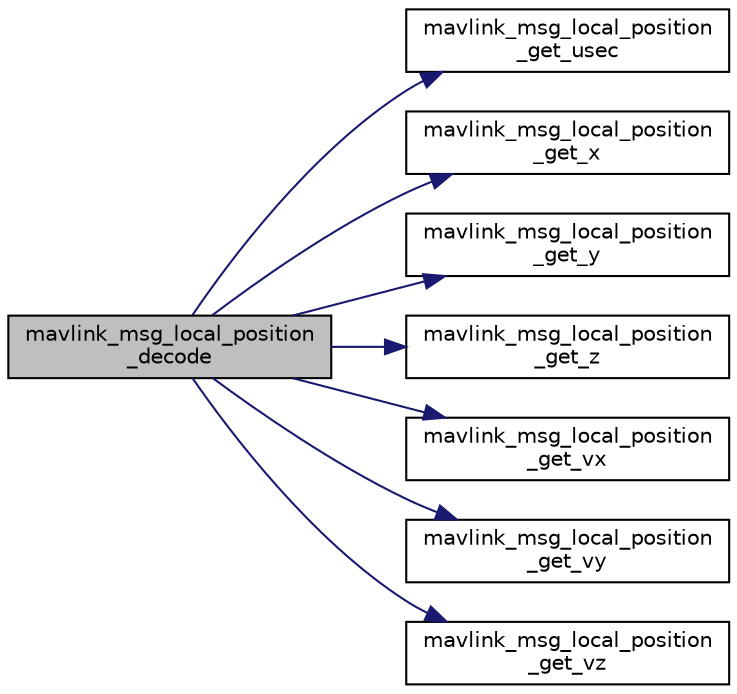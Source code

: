 digraph "mavlink_msg_local_position_decode"
{
 // INTERACTIVE_SVG=YES
  edge [fontname="Helvetica",fontsize="10",labelfontname="Helvetica",labelfontsize="10"];
  node [fontname="Helvetica",fontsize="10",shape=record];
  rankdir="LR";
  Node1 [label="mavlink_msg_local_position\l_decode",height=0.2,width=0.4,color="black", fillcolor="grey75", style="filled" fontcolor="black"];
  Node1 -> Node2 [color="midnightblue",fontsize="10",style="solid",fontname="Helvetica"];
  Node2 [label="mavlink_msg_local_position\l_get_usec",height=0.2,width=0.4,color="black", fillcolor="white", style="filled",URL="$mavlink__msg__local__position_8h.html#a992feb31fd38dca8e78c04ba8f912923",tooltip="Send a local_position message. "];
  Node1 -> Node3 [color="midnightblue",fontsize="10",style="solid",fontname="Helvetica"];
  Node3 [label="mavlink_msg_local_position\l_get_x",height=0.2,width=0.4,color="black", fillcolor="white", style="filled",URL="$mavlink__msg__local__position_8h.html#ae1461fb88d9e485dea456090d6550dc3",tooltip="Get field x from local_position message. "];
  Node1 -> Node4 [color="midnightblue",fontsize="10",style="solid",fontname="Helvetica"];
  Node4 [label="mavlink_msg_local_position\l_get_y",height=0.2,width=0.4,color="black", fillcolor="white", style="filled",URL="$mavlink__msg__local__position_8h.html#ad80dd7d2160a6802620d9f497da4c1e9",tooltip="Get field y from local_position message. "];
  Node1 -> Node5 [color="midnightblue",fontsize="10",style="solid",fontname="Helvetica"];
  Node5 [label="mavlink_msg_local_position\l_get_z",height=0.2,width=0.4,color="black", fillcolor="white", style="filled",URL="$mavlink__msg__local__position_8h.html#a80bf81b66e65266708573cec7554e4ae",tooltip="Get field z from local_position message. "];
  Node1 -> Node6 [color="midnightblue",fontsize="10",style="solid",fontname="Helvetica"];
  Node6 [label="mavlink_msg_local_position\l_get_vx",height=0.2,width=0.4,color="black", fillcolor="white", style="filled",URL="$mavlink__msg__local__position_8h.html#a5b302313adda529a4b92017347b43660",tooltip="Get field vx from local_position message. "];
  Node1 -> Node7 [color="midnightblue",fontsize="10",style="solid",fontname="Helvetica"];
  Node7 [label="mavlink_msg_local_position\l_get_vy",height=0.2,width=0.4,color="black", fillcolor="white", style="filled",URL="$mavlink__msg__local__position_8h.html#a8370ca7d71e713feb34015e2fd214613",tooltip="Get field vy from local_position message. "];
  Node1 -> Node8 [color="midnightblue",fontsize="10",style="solid",fontname="Helvetica"];
  Node8 [label="mavlink_msg_local_position\l_get_vz",height=0.2,width=0.4,color="black", fillcolor="white", style="filled",URL="$mavlink__msg__local__position_8h.html#a8da7850091c5cafa7e9a9b68b632398d",tooltip="Get field vz from local_position message. "];
}
